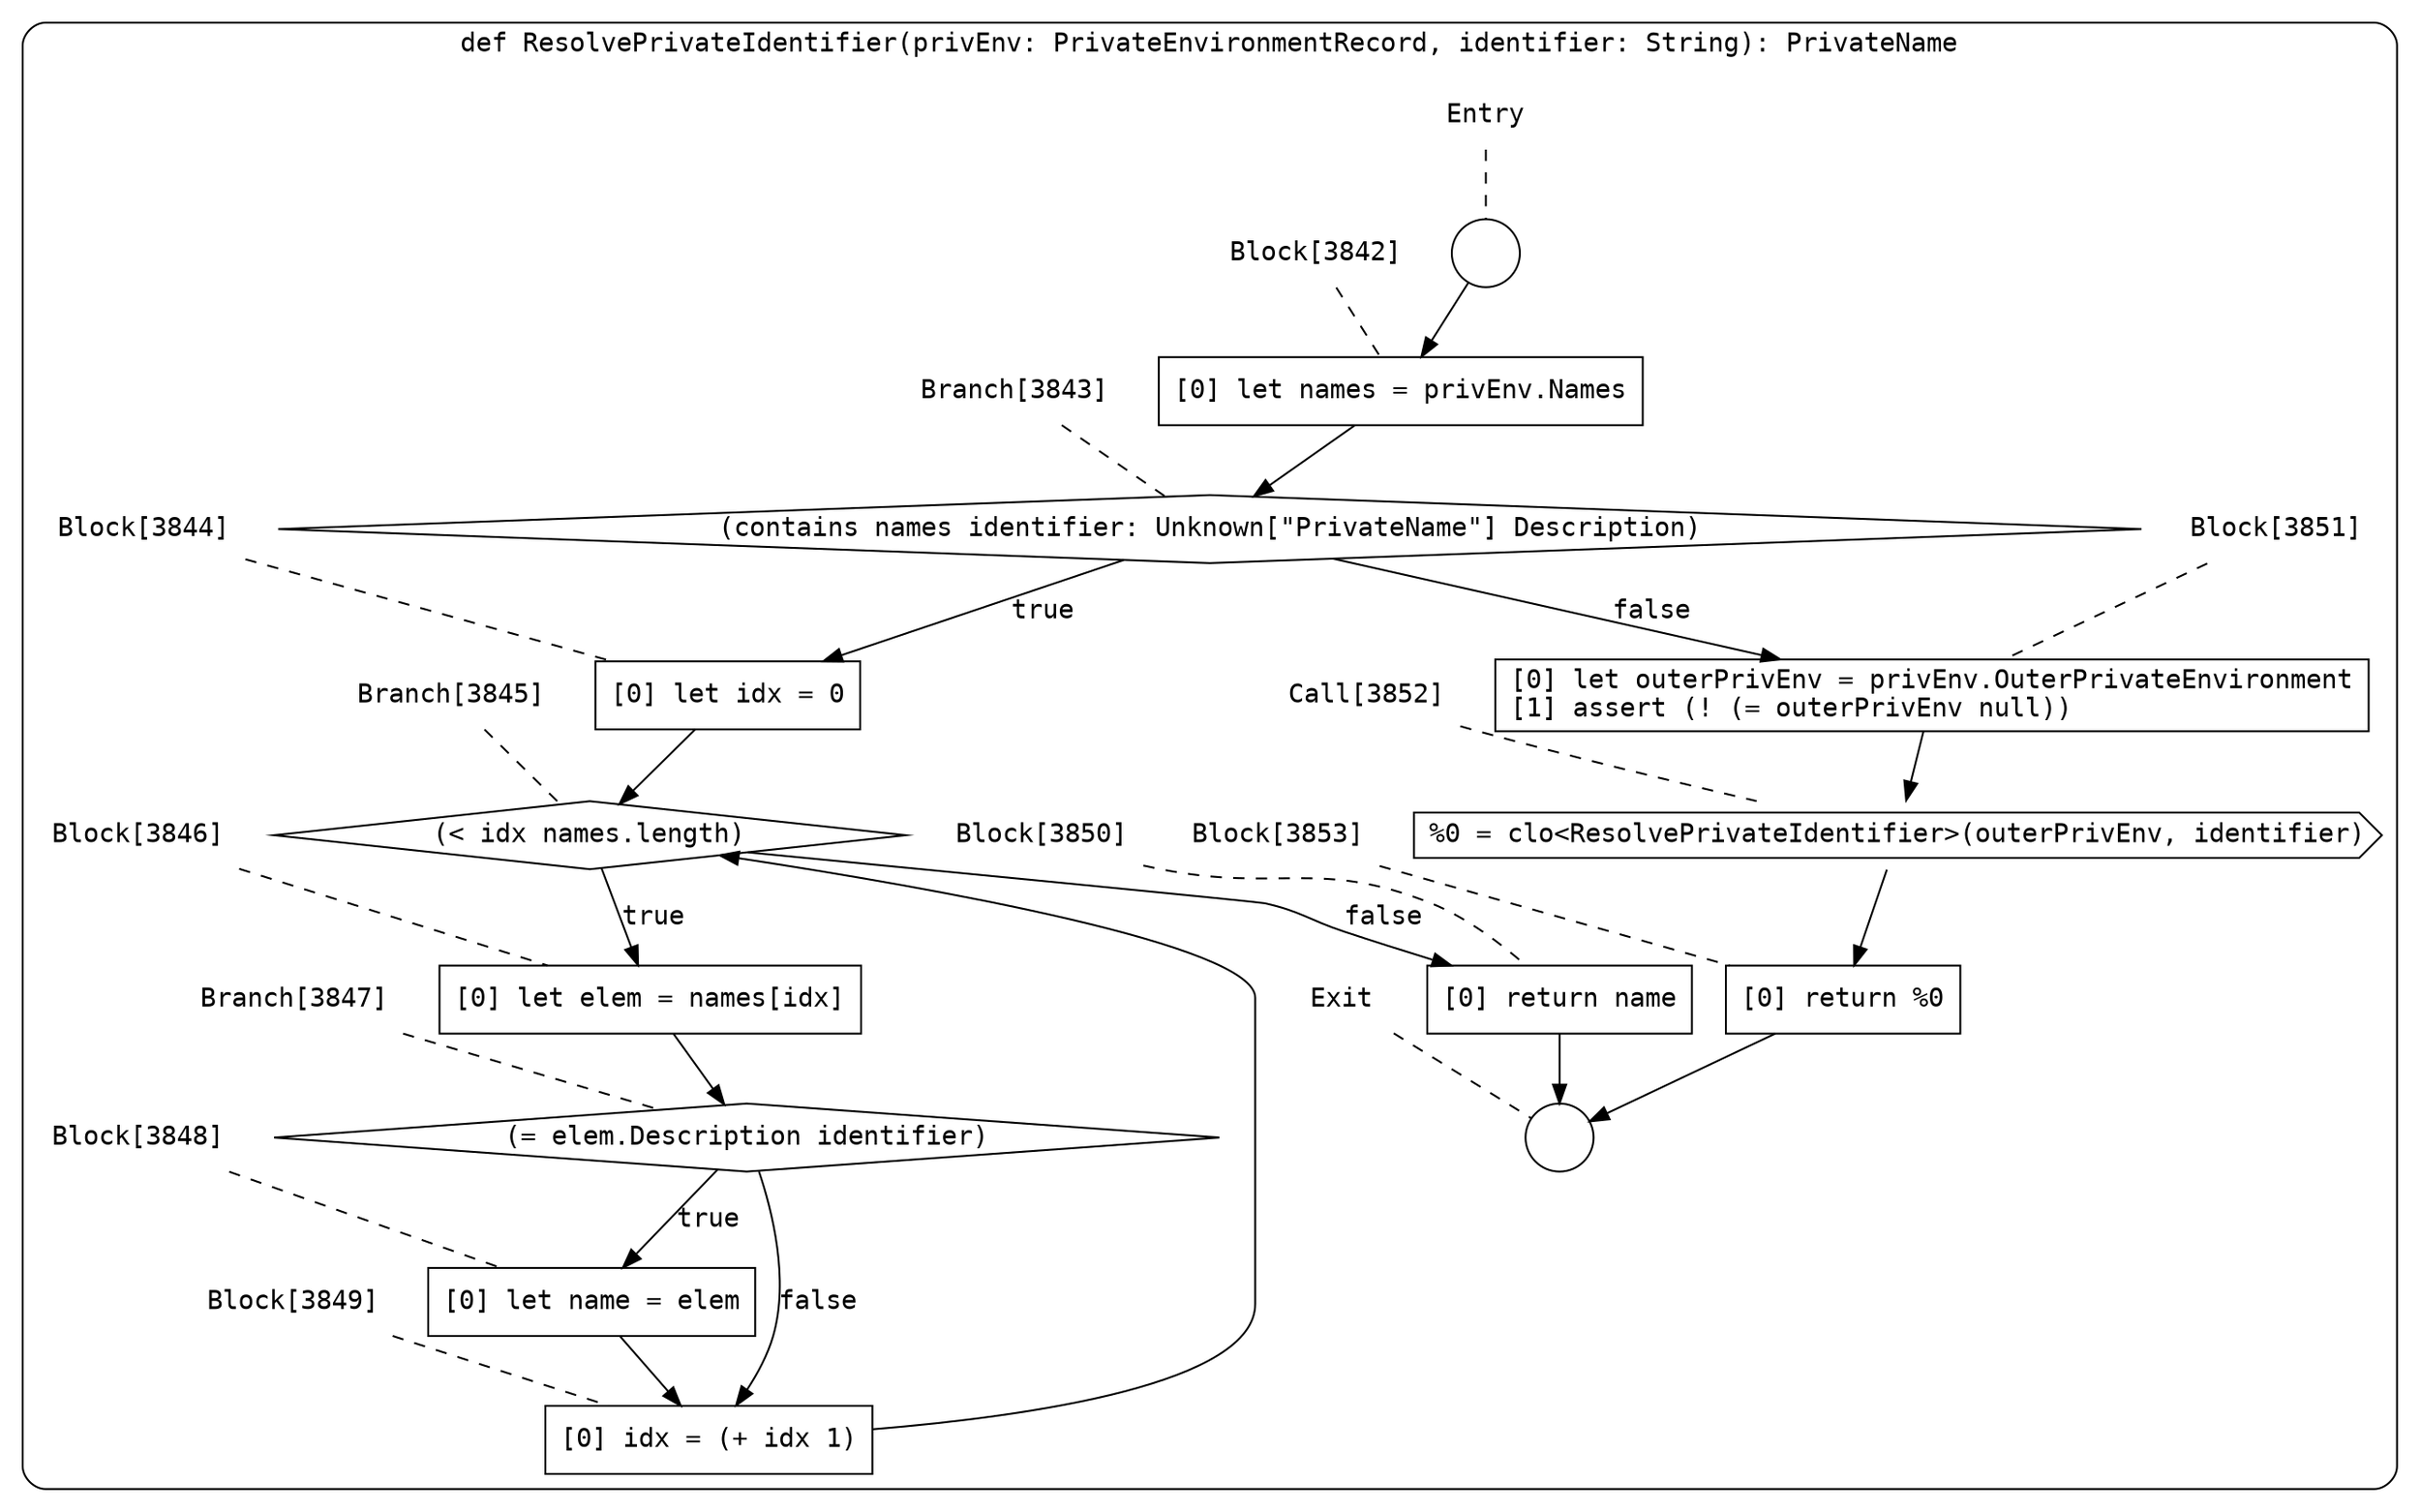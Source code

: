 digraph {
  graph [fontname = "Consolas"]
  node [fontname = "Consolas"]
  edge [fontname = "Consolas"]
  subgraph cluster1027 {
    label = "def ResolvePrivateIdentifier(privEnv: PrivateEnvironmentRecord, identifier: String): PrivateName"
    style = rounded
    cluster1027_entry_name [shape=none, label=<<font color="black">Entry</font>>]
    cluster1027_entry_name -> cluster1027_entry [arrowhead=none, color="black", style=dashed]
    cluster1027_entry [shape=circle label=" " color="black" fillcolor="white" style=filled]
    cluster1027_entry -> node3842 [color="black"]
    cluster1027_exit_name [shape=none, label=<<font color="black">Exit</font>>]
    cluster1027_exit_name -> cluster1027_exit [arrowhead=none, color="black", style=dashed]
    cluster1027_exit [shape=circle label=" " color="black" fillcolor="white" style=filled]
    node3842_name [shape=none, label=<<font color="black">Block[3842]</font>>]
    node3842_name -> node3842 [arrowhead=none, color="black", style=dashed]
    node3842 [shape=box, label=<<font color="black">[0] let names = privEnv.Names<BR ALIGN="LEFT"/></font>> color="black" fillcolor="white", style=filled]
    node3842 -> node3843 [color="black"]
    node3843_name [shape=none, label=<<font color="black">Branch[3843]</font>>]
    node3843_name -> node3843 [arrowhead=none, color="black", style=dashed]
    node3843 [shape=diamond, label=<<font color="black">(contains names identifier: Unknown[&quot;PrivateName&quot;] Description)</font>> color="black" fillcolor="white", style=filled]
    node3843 -> node3844 [label=<<font color="black">true</font>> color="black"]
    node3843 -> node3851 [label=<<font color="black">false</font>> color="black"]
    node3844_name [shape=none, label=<<font color="black">Block[3844]</font>>]
    node3844_name -> node3844 [arrowhead=none, color="black", style=dashed]
    node3844 [shape=box, label=<<font color="black">[0] let idx = 0<BR ALIGN="LEFT"/></font>> color="black" fillcolor="white", style=filled]
    node3844 -> node3845 [color="black"]
    node3851_name [shape=none, label=<<font color="black">Block[3851]</font>>]
    node3851_name -> node3851 [arrowhead=none, color="black", style=dashed]
    node3851 [shape=box, label=<<font color="black">[0] let outerPrivEnv = privEnv.OuterPrivateEnvironment<BR ALIGN="LEFT"/>[1] assert (! (= outerPrivEnv null))<BR ALIGN="LEFT"/></font>> color="black" fillcolor="white", style=filled]
    node3851 -> node3852 [color="black"]
    node3845_name [shape=none, label=<<font color="black">Branch[3845]</font>>]
    node3845_name -> node3845 [arrowhead=none, color="black", style=dashed]
    node3845 [shape=diamond, label=<<font color="black">(&lt; idx names.length)</font>> color="black" fillcolor="white", style=filled]
    node3845 -> node3846 [label=<<font color="black">true</font>> color="black"]
    node3845 -> node3850 [label=<<font color="black">false</font>> color="black"]
    node3852_name [shape=none, label=<<font color="black">Call[3852]</font>>]
    node3852_name -> node3852 [arrowhead=none, color="black", style=dashed]
    node3852 [shape=cds, label=<<font color="black">%0 = clo&lt;ResolvePrivateIdentifier&gt;(outerPrivEnv, identifier)</font>> color="black" fillcolor="white", style=filled]
    node3852 -> node3853 [color="black"]
    node3846_name [shape=none, label=<<font color="black">Block[3846]</font>>]
    node3846_name -> node3846 [arrowhead=none, color="black", style=dashed]
    node3846 [shape=box, label=<<font color="black">[0] let elem = names[idx]<BR ALIGN="LEFT"/></font>> color="black" fillcolor="white", style=filled]
    node3846 -> node3847 [color="black"]
    node3850_name [shape=none, label=<<font color="black">Block[3850]</font>>]
    node3850_name -> node3850 [arrowhead=none, color="black", style=dashed]
    node3850 [shape=box, label=<<font color="black">[0] return name<BR ALIGN="LEFT"/></font>> color="black" fillcolor="white", style=filled]
    node3850 -> cluster1027_exit [color="black"]
    node3853_name [shape=none, label=<<font color="black">Block[3853]</font>>]
    node3853_name -> node3853 [arrowhead=none, color="black", style=dashed]
    node3853 [shape=box, label=<<font color="black">[0] return %0<BR ALIGN="LEFT"/></font>> color="black" fillcolor="white", style=filled]
    node3853 -> cluster1027_exit [color="black"]
    node3847_name [shape=none, label=<<font color="black">Branch[3847]</font>>]
    node3847_name -> node3847 [arrowhead=none, color="black", style=dashed]
    node3847 [shape=diamond, label=<<font color="black">(= elem.Description identifier)</font>> color="black" fillcolor="white", style=filled]
    node3847 -> node3848 [label=<<font color="black">true</font>> color="black"]
    node3847 -> node3849 [label=<<font color="black">false</font>> color="black"]
    node3848_name [shape=none, label=<<font color="black">Block[3848]</font>>]
    node3848_name -> node3848 [arrowhead=none, color="black", style=dashed]
    node3848 [shape=box, label=<<font color="black">[0] let name = elem<BR ALIGN="LEFT"/></font>> color="black" fillcolor="white", style=filled]
    node3848 -> node3849 [color="black"]
    node3849_name [shape=none, label=<<font color="black">Block[3849]</font>>]
    node3849_name -> node3849 [arrowhead=none, color="black", style=dashed]
    node3849 [shape=box, label=<<font color="black">[0] idx = (+ idx 1)<BR ALIGN="LEFT"/></font>> color="black" fillcolor="white", style=filled]
    node3849 -> node3845 [color="black"]
  }
}
